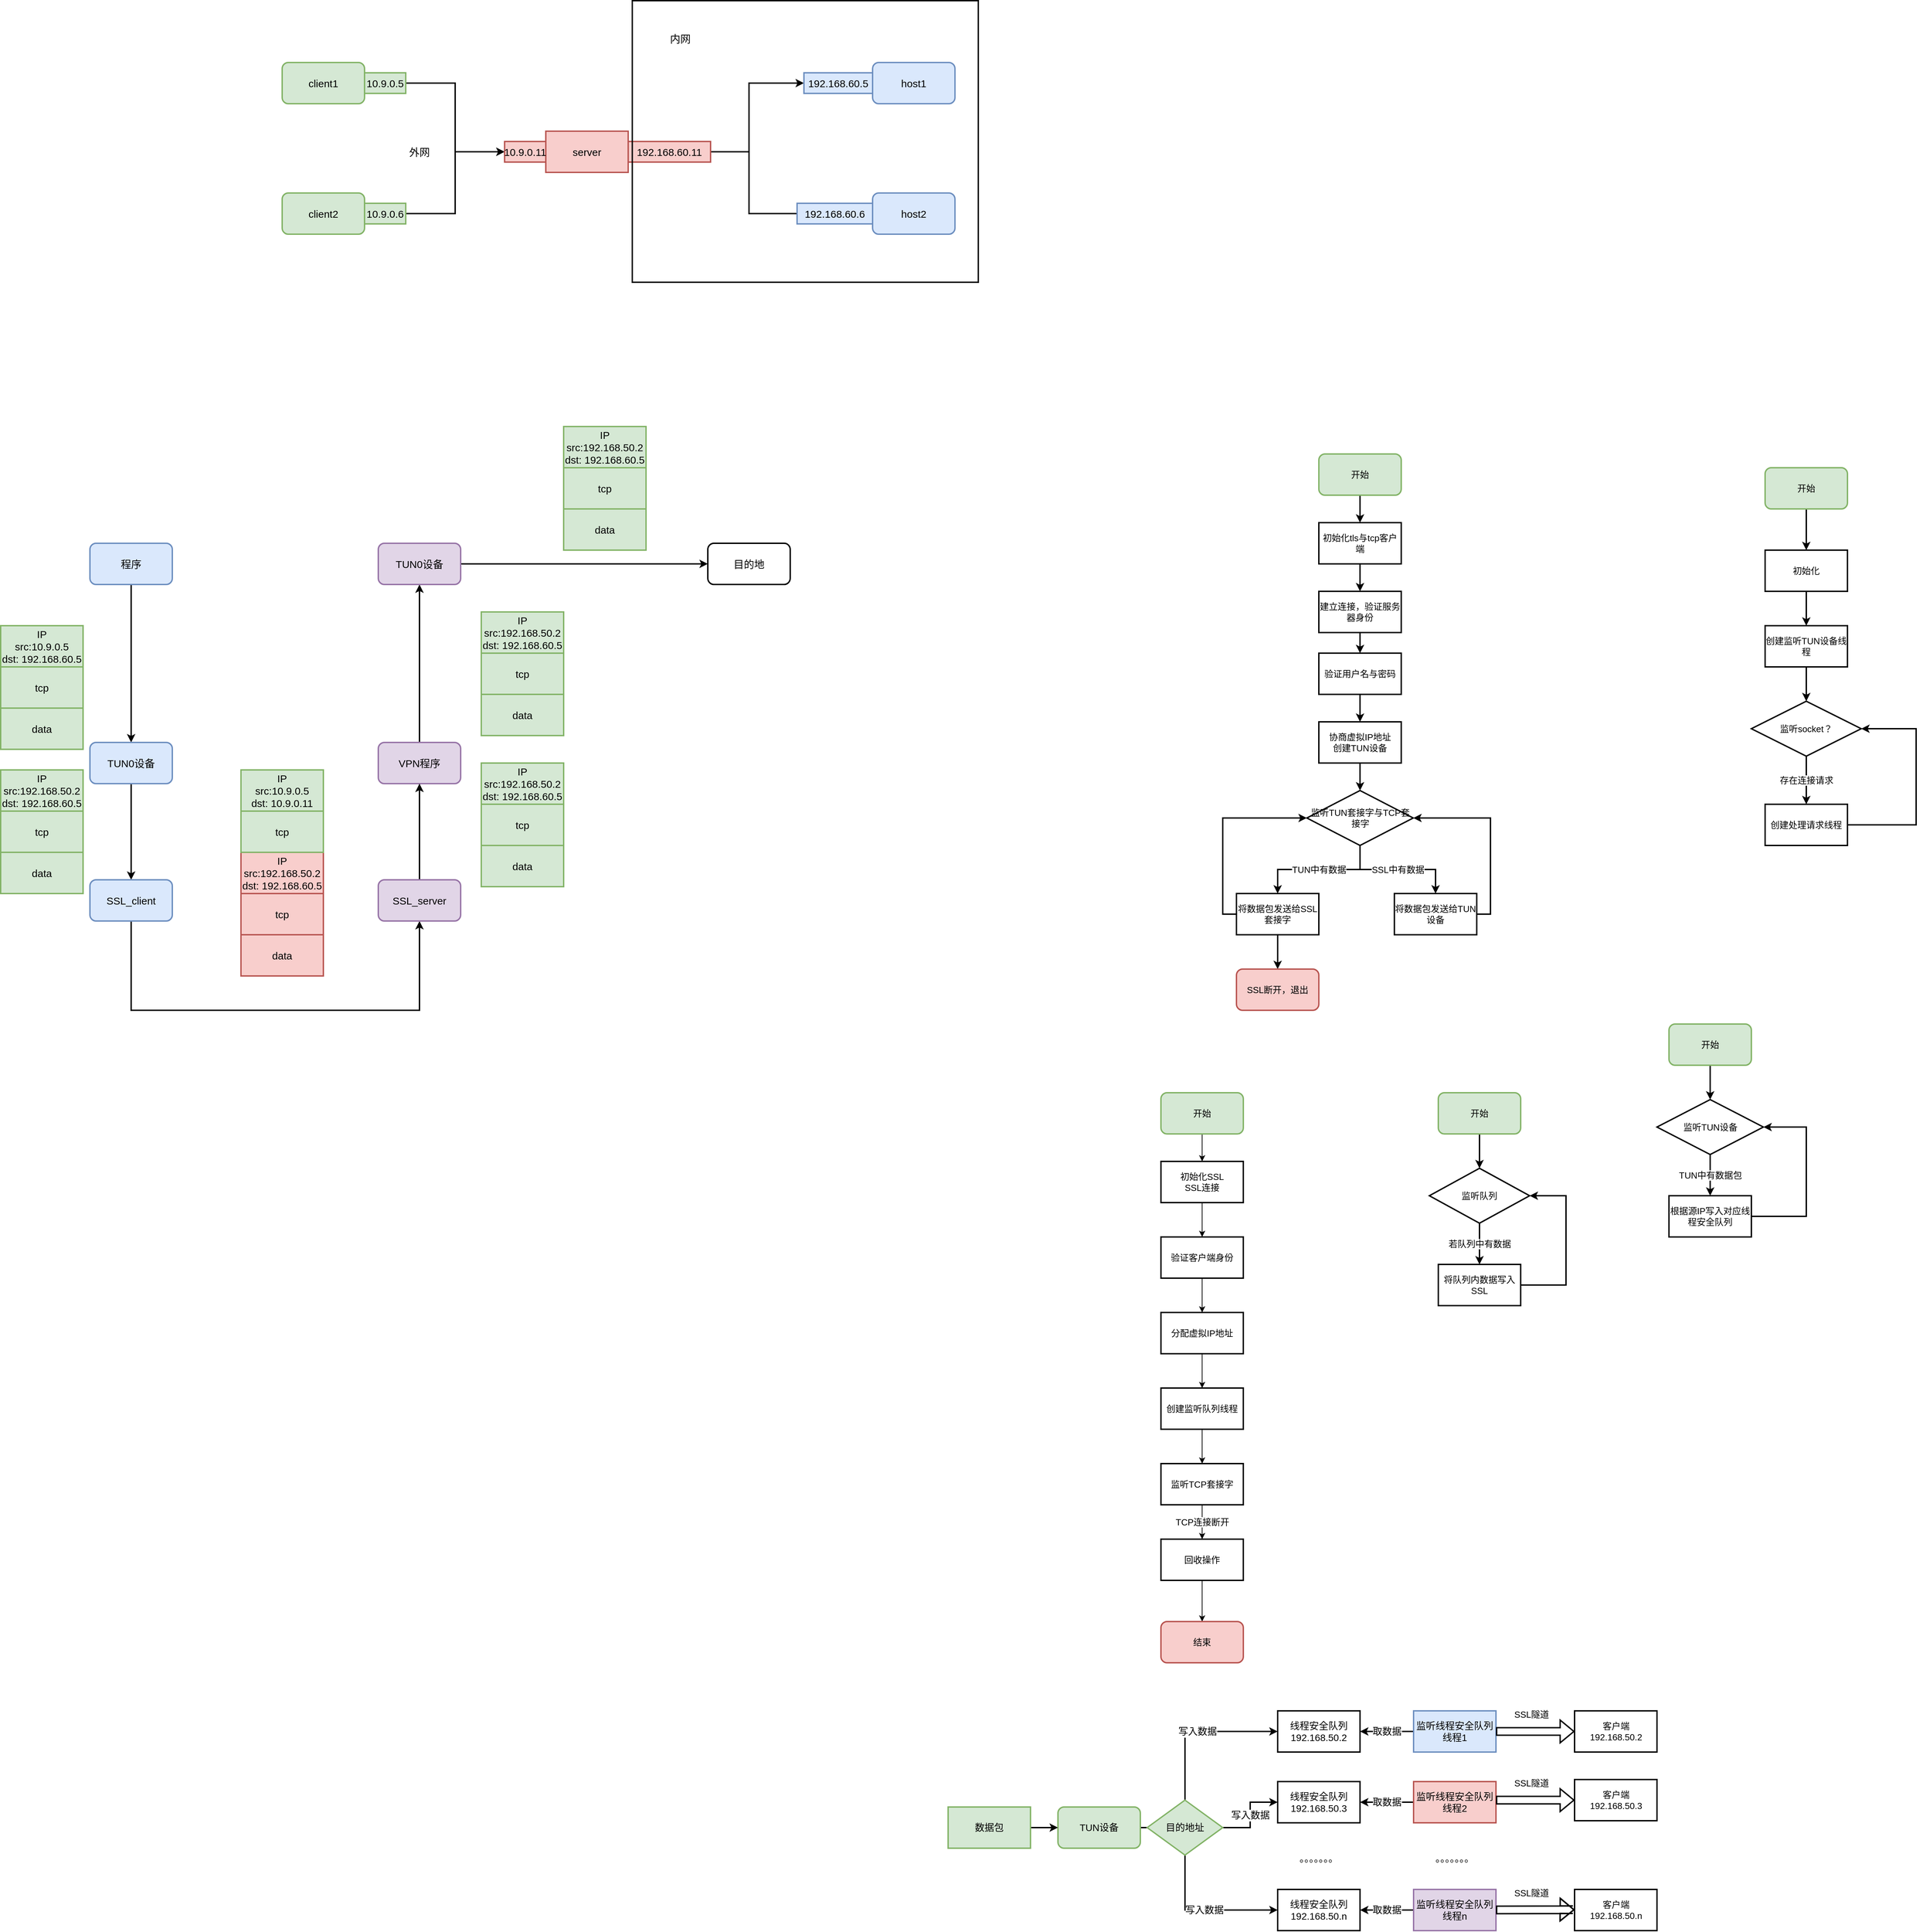<mxfile version="21.3.8" type="github">
  <diagram name="第 1 页" id="ExmDeagdCCyfAK37x211">
    <mxGraphModel dx="4984" dy="3703" grid="1" gridSize="10" guides="1" tooltips="1" connect="1" arrows="1" fold="1" page="1" pageScale="1" pageWidth="827" pageHeight="1169" math="0" shadow="0">
      <root>
        <mxCell id="0" />
        <mxCell id="1" parent="0" />
        <mxCell id="JOkUlD2DvK2RzRqzzft8-1" value="client1" style="rounded=1;whiteSpace=wrap;html=1;strokeWidth=2;fontSize=15;fillColor=#d5e8d4;strokeColor=#82b366;" parent="1" vertex="1">
          <mxGeometry x="-30" y="420" width="120" height="60" as="geometry" />
        </mxCell>
        <mxCell id="JOkUlD2DvK2RzRqzzft8-2" value="client2" style="rounded=1;whiteSpace=wrap;html=1;strokeWidth=2;fontSize=15;fillColor=#d5e8d4;strokeColor=#82b366;" parent="1" vertex="1">
          <mxGeometry x="-30" y="610" width="120" height="60" as="geometry" />
        </mxCell>
        <mxCell id="JOkUlD2DvK2RzRqzzft8-3" value="server" style="rounded=0;whiteSpace=wrap;html=1;strokeWidth=2;fontSize=15;fillColor=#f8cecc;strokeColor=#b85450;" parent="1" vertex="1">
          <mxGeometry x="354" y="520" width="120" height="60" as="geometry" />
        </mxCell>
        <mxCell id="JOkUlD2DvK2RzRqzzft8-5" value="host1" style="rounded=1;whiteSpace=wrap;html=1;strokeWidth=2;fontSize=15;fillColor=#dae8fc;strokeColor=#6c8ebf;" parent="1" vertex="1">
          <mxGeometry x="830" y="420" width="120" height="60" as="geometry" />
        </mxCell>
        <mxCell id="JOkUlD2DvK2RzRqzzft8-6" value="host2" style="rounded=1;whiteSpace=wrap;html=1;strokeWidth=2;fontSize=15;fillColor=#dae8fc;strokeColor=#6c8ebf;" parent="1" vertex="1">
          <mxGeometry x="830" y="610" width="120" height="60" as="geometry" />
        </mxCell>
        <mxCell id="OW8e1g0svOhZXQsGrknQ-4" style="edgeStyle=orthogonalEdgeStyle;rounded=0;orthogonalLoop=1;jettySize=auto;html=1;exitX=1;exitY=0.5;exitDx=0;exitDy=0;entryX=0;entryY=0.5;entryDx=0;entryDy=0;fontSize=15;strokeWidth=2;" edge="1" parent="1" source="JOkUlD2DvK2RzRqzzft8-14" target="JOkUlD2DvK2RzRqzzft8-16">
          <mxGeometry relative="1" as="geometry" />
        </mxCell>
        <mxCell id="JOkUlD2DvK2RzRqzzft8-14" value="10.9.0.5" style="text;html=1;strokeColor=#82b366;fillColor=#d5e8d4;align=center;verticalAlign=middle;whiteSpace=wrap;rounded=0;strokeWidth=2;fontSize=15;" parent="1" vertex="1">
          <mxGeometry x="90" y="435" width="60" height="30" as="geometry" />
        </mxCell>
        <mxCell id="OW8e1g0svOhZXQsGrknQ-5" style="edgeStyle=orthogonalEdgeStyle;rounded=0;orthogonalLoop=1;jettySize=auto;html=1;exitX=1;exitY=0.5;exitDx=0;exitDy=0;entryX=0;entryY=0.5;entryDx=0;entryDy=0;fontSize=15;strokeWidth=2;" edge="1" parent="1" source="JOkUlD2DvK2RzRqzzft8-15" target="JOkUlD2DvK2RzRqzzft8-16">
          <mxGeometry relative="1" as="geometry" />
        </mxCell>
        <mxCell id="JOkUlD2DvK2RzRqzzft8-15" value="10.9.0.6" style="text;html=1;strokeColor=#82b366;fillColor=#d5e8d4;align=center;verticalAlign=middle;whiteSpace=wrap;rounded=0;strokeWidth=2;fontSize=15;" parent="1" vertex="1">
          <mxGeometry x="90" y="625" width="60" height="30" as="geometry" />
        </mxCell>
        <mxCell id="JOkUlD2DvK2RzRqzzft8-16" value="10.9.0.11" style="text;html=1;strokeColor=#b85450;fillColor=#f8cecc;align=center;verticalAlign=middle;whiteSpace=wrap;rounded=0;strokeWidth=2;fontSize=15;" parent="1" vertex="1">
          <mxGeometry x="294" y="535" width="60" height="30" as="geometry" />
        </mxCell>
        <mxCell id="OW8e1g0svOhZXQsGrknQ-1" style="edgeStyle=orthogonalEdgeStyle;rounded=0;orthogonalLoop=1;jettySize=auto;html=1;exitX=1;exitY=0.5;exitDx=0;exitDy=0;entryX=0;entryY=0.5;entryDx=0;entryDy=0;fontSize=15;strokeWidth=2;" edge="1" parent="1" source="JOkUlD2DvK2RzRqzzft8-17" target="JOkUlD2DvK2RzRqzzft8-18">
          <mxGeometry relative="1" as="geometry">
            <Array as="points">
              <mxPoint x="650" y="550" />
              <mxPoint x="650" y="450" />
            </Array>
          </mxGeometry>
        </mxCell>
        <mxCell id="OW8e1g0svOhZXQsGrknQ-2" style="edgeStyle=orthogonalEdgeStyle;rounded=0;orthogonalLoop=1;jettySize=auto;html=1;exitX=1;exitY=0.5;exitDx=0;exitDy=0;entryX=0;entryY=0.25;entryDx=0;entryDy=0;fontSize=15;strokeWidth=2;" edge="1" parent="1" source="JOkUlD2DvK2RzRqzzft8-17" target="JOkUlD2DvK2RzRqzzft8-19">
          <mxGeometry relative="1" as="geometry">
            <Array as="points">
              <mxPoint x="650" y="550" />
              <mxPoint x="650" y="640" />
              <mxPoint x="740" y="640" />
              <mxPoint x="740" y="633" />
            </Array>
          </mxGeometry>
        </mxCell>
        <mxCell id="JOkUlD2DvK2RzRqzzft8-17" value="192.168.60.11" style="text;html=1;strokeColor=#b85450;fillColor=#f8cecc;align=center;verticalAlign=middle;whiteSpace=wrap;rounded=0;strokeWidth=2;fontSize=15;" parent="1" vertex="1">
          <mxGeometry x="474" y="535" width="120" height="30" as="geometry" />
        </mxCell>
        <mxCell id="JOkUlD2DvK2RzRqzzft8-18" value="192.168.60.5" style="text;html=1;strokeColor=#6c8ebf;fillColor=#dae8fc;align=center;verticalAlign=middle;whiteSpace=wrap;rounded=0;strokeWidth=2;fontSize=15;" parent="1" vertex="1">
          <mxGeometry x="730" y="435" width="100" height="30" as="geometry" />
        </mxCell>
        <mxCell id="JOkUlD2DvK2RzRqzzft8-19" value="192.168.60.6" style="text;html=1;strokeColor=#6c8ebf;fillColor=#dae8fc;align=center;verticalAlign=middle;whiteSpace=wrap;rounded=0;strokeWidth=2;fontSize=15;" parent="1" vertex="1">
          <mxGeometry x="720" y="625" width="110" height="30" as="geometry" />
        </mxCell>
        <mxCell id="OW8e1g0svOhZXQsGrknQ-7" value="" style="rounded=0;whiteSpace=wrap;html=1;fillColor=none;fontSize=15;strokeWidth=2;" vertex="1" parent="1">
          <mxGeometry x="480" y="330" width="504" height="410" as="geometry" />
        </mxCell>
        <mxCell id="OW8e1g0svOhZXQsGrknQ-8" value="内网" style="text;html=1;strokeColor=none;fillColor=none;align=center;verticalAlign=middle;whiteSpace=wrap;rounded=0;fontSize=15;strokeWidth=2;" vertex="1" parent="1">
          <mxGeometry x="520" y="370" width="60" height="30" as="geometry" />
        </mxCell>
        <mxCell id="OW8e1g0svOhZXQsGrknQ-9" value="外网" style="text;html=1;strokeColor=none;fillColor=none;align=center;verticalAlign=middle;whiteSpace=wrap;rounded=0;fontSize=15;strokeWidth=2;" vertex="1" parent="1">
          <mxGeometry x="140" y="535" width="60" height="30" as="geometry" />
        </mxCell>
        <mxCell id="OW8e1g0svOhZXQsGrknQ-10" value="IP&lt;br style=&quot;font-size: 15px;&quot;&gt;src:10.9.0.5&lt;br style=&quot;font-size: 15px;&quot;&gt;dst: 192.168.60.5" style="rounded=0;whiteSpace=wrap;html=1;fontSize=15;fillColor=#d5e8d4;strokeColor=#82b366;strokeWidth=2;" vertex="1" parent="1">
          <mxGeometry x="-440" y="1240" width="120" height="60" as="geometry" />
        </mxCell>
        <mxCell id="OW8e1g0svOhZXQsGrknQ-11" value="tcp" style="rounded=0;whiteSpace=wrap;html=1;fontSize=15;fillColor=#d5e8d4;strokeColor=#82b366;strokeWidth=2;" vertex="1" parent="1">
          <mxGeometry x="-440" y="1300" width="120" height="60" as="geometry" />
        </mxCell>
        <mxCell id="OW8e1g0svOhZXQsGrknQ-12" value="data" style="rounded=0;whiteSpace=wrap;html=1;fontSize=15;fillColor=#d5e8d4;strokeColor=#82b366;strokeWidth=2;" vertex="1" parent="1">
          <mxGeometry x="-440" y="1360" width="120" height="60" as="geometry" />
        </mxCell>
        <mxCell id="OW8e1g0svOhZXQsGrknQ-50" style="edgeStyle=orthogonalEdgeStyle;rounded=0;orthogonalLoop=1;jettySize=auto;html=1;exitX=0.5;exitY=1;exitDx=0;exitDy=0;entryX=0.5;entryY=0;entryDx=0;entryDy=0;strokeWidth=2;fontSize=15;" edge="1" parent="1" source="OW8e1g0svOhZXQsGrknQ-19" target="OW8e1g0svOhZXQsGrknQ-20">
          <mxGeometry relative="1" as="geometry" />
        </mxCell>
        <mxCell id="OW8e1g0svOhZXQsGrknQ-19" value="程序" style="rounded=1;whiteSpace=wrap;html=1;fontSize=15;fillColor=#dae8fc;strokeColor=#6c8ebf;strokeWidth=2;" vertex="1" parent="1">
          <mxGeometry x="-310" y="1120" width="120" height="60" as="geometry" />
        </mxCell>
        <mxCell id="OW8e1g0svOhZXQsGrknQ-51" style="edgeStyle=orthogonalEdgeStyle;rounded=0;orthogonalLoop=1;jettySize=auto;html=1;exitX=0.5;exitY=1;exitDx=0;exitDy=0;strokeWidth=2;fontSize=15;" edge="1" parent="1" source="OW8e1g0svOhZXQsGrknQ-20" target="OW8e1g0svOhZXQsGrknQ-28">
          <mxGeometry relative="1" as="geometry" />
        </mxCell>
        <mxCell id="OW8e1g0svOhZXQsGrknQ-20" value="TUN0设备" style="rounded=1;whiteSpace=wrap;html=1;fontSize=15;fillColor=#dae8fc;strokeColor=#6c8ebf;strokeWidth=2;" vertex="1" parent="1">
          <mxGeometry x="-310" y="1410" width="120" height="60" as="geometry" />
        </mxCell>
        <mxCell id="OW8e1g0svOhZXQsGrknQ-57" style="edgeStyle=orthogonalEdgeStyle;rounded=0;orthogonalLoop=1;jettySize=auto;html=1;exitX=0.5;exitY=0;exitDx=0;exitDy=0;entryX=0.5;entryY=1;entryDx=0;entryDy=0;strokeWidth=2;fontSize=15;" edge="1" parent="1" source="OW8e1g0svOhZXQsGrknQ-22" target="OW8e1g0svOhZXQsGrknQ-24">
          <mxGeometry relative="1" as="geometry" />
        </mxCell>
        <mxCell id="OW8e1g0svOhZXQsGrknQ-22" value="VPN程序" style="rounded=1;whiteSpace=wrap;html=1;fontSize=15;fillColor=#e1d5e7;strokeColor=#9673a6;strokeWidth=2;" vertex="1" parent="1">
          <mxGeometry x="110" y="1410" width="120" height="60" as="geometry" />
        </mxCell>
        <mxCell id="OW8e1g0svOhZXQsGrknQ-58" style="edgeStyle=orthogonalEdgeStyle;rounded=0;orthogonalLoop=1;jettySize=auto;html=1;exitX=1;exitY=0.5;exitDx=0;exitDy=0;strokeWidth=2;fontSize=15;" edge="1" parent="1" source="OW8e1g0svOhZXQsGrknQ-24" target="OW8e1g0svOhZXQsGrknQ-26">
          <mxGeometry relative="1" as="geometry" />
        </mxCell>
        <mxCell id="OW8e1g0svOhZXQsGrknQ-24" value="TUN0设备" style="rounded=1;whiteSpace=wrap;html=1;fontSize=15;fillColor=#e1d5e7;strokeColor=#9673a6;strokeWidth=2;" vertex="1" parent="1">
          <mxGeometry x="110" y="1120" width="120" height="60" as="geometry" />
        </mxCell>
        <mxCell id="OW8e1g0svOhZXQsGrknQ-26" value="目的地" style="rounded=1;whiteSpace=wrap;html=1;fontSize=15;strokeWidth=2;" vertex="1" parent="1">
          <mxGeometry x="590" y="1120" width="120" height="60" as="geometry" />
        </mxCell>
        <mxCell id="OW8e1g0svOhZXQsGrknQ-55" style="edgeStyle=orthogonalEdgeStyle;rounded=0;orthogonalLoop=1;jettySize=auto;html=1;exitX=0.5;exitY=1;exitDx=0;exitDy=0;entryX=0.5;entryY=1;entryDx=0;entryDy=0;strokeWidth=2;fontSize=15;" edge="1" parent="1" source="OW8e1g0svOhZXQsGrknQ-28" target="OW8e1g0svOhZXQsGrknQ-30">
          <mxGeometry relative="1" as="geometry">
            <Array as="points">
              <mxPoint x="-250" y="1800" />
              <mxPoint x="170" y="1800" />
            </Array>
          </mxGeometry>
        </mxCell>
        <mxCell id="OW8e1g0svOhZXQsGrknQ-28" value="SSL_client" style="rounded=1;whiteSpace=wrap;html=1;fontSize=15;fillColor=#dae8fc;strokeColor=#6c8ebf;strokeWidth=2;" vertex="1" parent="1">
          <mxGeometry x="-310" y="1610" width="120" height="60" as="geometry" />
        </mxCell>
        <mxCell id="OW8e1g0svOhZXQsGrknQ-56" style="edgeStyle=orthogonalEdgeStyle;rounded=0;orthogonalLoop=1;jettySize=auto;html=1;exitX=0.5;exitY=0;exitDx=0;exitDy=0;strokeWidth=2;fontSize=15;" edge="1" parent="1" source="OW8e1g0svOhZXQsGrknQ-30" target="OW8e1g0svOhZXQsGrknQ-22">
          <mxGeometry relative="1" as="geometry" />
        </mxCell>
        <mxCell id="OW8e1g0svOhZXQsGrknQ-30" value="SSL_server" style="rounded=1;whiteSpace=wrap;html=1;fontSize=15;fillColor=#e1d5e7;strokeColor=#9673a6;strokeWidth=2;" vertex="1" parent="1">
          <mxGeometry x="110" y="1610" width="120" height="60" as="geometry" />
        </mxCell>
        <mxCell id="OW8e1g0svOhZXQsGrknQ-33" value="IP&lt;br style=&quot;font-size: 15px;&quot;&gt;src:192.168.50.2&lt;br style=&quot;font-size: 15px;&quot;&gt;dst: 192.168.60.5" style="rounded=0;whiteSpace=wrap;html=1;fontSize=15;fillColor=#d5e8d4;strokeColor=#82b366;strokeWidth=2;" vertex="1" parent="1">
          <mxGeometry x="-440" y="1450" width="120" height="60" as="geometry" />
        </mxCell>
        <mxCell id="OW8e1g0svOhZXQsGrknQ-34" value="tcp" style="rounded=0;whiteSpace=wrap;html=1;fontSize=15;fillColor=#d5e8d4;strokeColor=#82b366;strokeWidth=2;" vertex="1" parent="1">
          <mxGeometry x="-440" y="1510" width="120" height="60" as="geometry" />
        </mxCell>
        <mxCell id="OW8e1g0svOhZXQsGrknQ-35" value="data" style="rounded=0;whiteSpace=wrap;html=1;fontSize=15;fillColor=#d5e8d4;strokeColor=#82b366;strokeWidth=2;" vertex="1" parent="1">
          <mxGeometry x="-440" y="1570" width="120" height="60" as="geometry" />
        </mxCell>
        <mxCell id="OW8e1g0svOhZXQsGrknQ-36" value="IP&lt;br style=&quot;font-size: 15px;&quot;&gt;src:192.168.50.2&lt;br style=&quot;font-size: 15px;&quot;&gt;dst: 192.168.60.5" style="rounded=0;whiteSpace=wrap;html=1;fontSize=15;fillColor=#f8cecc;strokeColor=#b85450;strokeWidth=2;" vertex="1" parent="1">
          <mxGeometry x="-90" y="1570" width="120" height="60" as="geometry" />
        </mxCell>
        <mxCell id="OW8e1g0svOhZXQsGrknQ-37" value="tcp" style="rounded=0;whiteSpace=wrap;html=1;fontSize=15;fillColor=#f8cecc;strokeColor=#b85450;strokeWidth=2;" vertex="1" parent="1">
          <mxGeometry x="-90" y="1630" width="120" height="60" as="geometry" />
        </mxCell>
        <mxCell id="OW8e1g0svOhZXQsGrknQ-38" value="data" style="rounded=0;whiteSpace=wrap;html=1;fontSize=15;fillColor=#f8cecc;strokeColor=#b85450;strokeWidth=2;" vertex="1" parent="1">
          <mxGeometry x="-90" y="1690" width="120" height="60" as="geometry" />
        </mxCell>
        <mxCell id="OW8e1g0svOhZXQsGrknQ-39" value="IP&lt;br style=&quot;font-size: 15px;&quot;&gt;src:10.9.0.5&lt;br style=&quot;font-size: 15px;&quot;&gt;dst: 10.9.0.11" style="rounded=0;whiteSpace=wrap;html=1;fontSize=15;fillColor=#d5e8d4;strokeColor=#82b366;strokeWidth=2;" vertex="1" parent="1">
          <mxGeometry x="-90" y="1450" width="120" height="60" as="geometry" />
        </mxCell>
        <mxCell id="OW8e1g0svOhZXQsGrknQ-40" value="tcp" style="rounded=0;whiteSpace=wrap;html=1;fontSize=15;fillColor=#d5e8d4;strokeColor=#82b366;strokeWidth=2;" vertex="1" parent="1">
          <mxGeometry x="-90" y="1510" width="120" height="60" as="geometry" />
        </mxCell>
        <mxCell id="OW8e1g0svOhZXQsGrknQ-41" value="IP&lt;br style=&quot;font-size: 15px;&quot;&gt;src:192.168.50.2&lt;br style=&quot;font-size: 15px;&quot;&gt;dst: 192.168.60.5" style="rounded=0;whiteSpace=wrap;html=1;fontSize=15;fillColor=#d5e8d4;strokeColor=#82b366;strokeWidth=2;" vertex="1" parent="1">
          <mxGeometry x="260" y="1440" width="120" height="60" as="geometry" />
        </mxCell>
        <mxCell id="OW8e1g0svOhZXQsGrknQ-42" value="tcp" style="rounded=0;whiteSpace=wrap;html=1;fontSize=15;fillColor=#d5e8d4;strokeColor=#82b366;strokeWidth=2;" vertex="1" parent="1">
          <mxGeometry x="260" y="1500" width="120" height="60" as="geometry" />
        </mxCell>
        <mxCell id="OW8e1g0svOhZXQsGrknQ-43" value="data" style="rounded=0;whiteSpace=wrap;html=1;fontSize=15;fillColor=#d5e8d4;strokeColor=#82b366;strokeWidth=2;" vertex="1" parent="1">
          <mxGeometry x="260" y="1560" width="120" height="60" as="geometry" />
        </mxCell>
        <mxCell id="OW8e1g0svOhZXQsGrknQ-44" value="IP&lt;br style=&quot;font-size: 15px;&quot;&gt;src:192.168.50.2&lt;br style=&quot;font-size: 15px;&quot;&gt;dst: 192.168.60.5" style="rounded=0;whiteSpace=wrap;html=1;fontSize=15;fillColor=#d5e8d4;strokeColor=#82b366;strokeWidth=2;" vertex="1" parent="1">
          <mxGeometry x="260" y="1220" width="120" height="60" as="geometry" />
        </mxCell>
        <mxCell id="OW8e1g0svOhZXQsGrknQ-45" value="tcp" style="rounded=0;whiteSpace=wrap;html=1;fontSize=15;fillColor=#d5e8d4;strokeColor=#82b366;strokeWidth=2;" vertex="1" parent="1">
          <mxGeometry x="260" y="1280" width="120" height="60" as="geometry" />
        </mxCell>
        <mxCell id="OW8e1g0svOhZXQsGrknQ-46" value="data" style="rounded=0;whiteSpace=wrap;html=1;fontSize=15;fillColor=#d5e8d4;strokeColor=#82b366;strokeWidth=2;" vertex="1" parent="1">
          <mxGeometry x="260" y="1340" width="120" height="60" as="geometry" />
        </mxCell>
        <mxCell id="OW8e1g0svOhZXQsGrknQ-47" value="IP&lt;br style=&quot;font-size: 15px;&quot;&gt;src:192.168.50.2&lt;br style=&quot;font-size: 15px;&quot;&gt;dst: 192.168.60.5" style="rounded=0;whiteSpace=wrap;html=1;fontSize=15;fillColor=#d5e8d4;strokeColor=#82b366;strokeWidth=2;" vertex="1" parent="1">
          <mxGeometry x="380" y="950" width="120" height="60" as="geometry" />
        </mxCell>
        <mxCell id="OW8e1g0svOhZXQsGrknQ-48" value="tcp" style="rounded=0;whiteSpace=wrap;html=1;fontSize=15;fillColor=#d5e8d4;strokeColor=#82b366;strokeWidth=2;" vertex="1" parent="1">
          <mxGeometry x="380" y="1010" width="120" height="60" as="geometry" />
        </mxCell>
        <mxCell id="OW8e1g0svOhZXQsGrknQ-49" value="data" style="rounded=0;whiteSpace=wrap;html=1;fontSize=15;fillColor=#d5e8d4;strokeColor=#82b366;strokeWidth=2;" vertex="1" parent="1">
          <mxGeometry x="380" y="1070" width="120" height="60" as="geometry" />
        </mxCell>
        <mxCell id="OW8e1g0svOhZXQsGrknQ-70" style="edgeStyle=orthogonalEdgeStyle;rounded=0;orthogonalLoop=1;jettySize=auto;html=1;exitX=0.5;exitY=1;exitDx=0;exitDy=0;entryX=0.5;entryY=0;entryDx=0;entryDy=0;strokeWidth=2;fontSize=13;" edge="1" parent="1" source="OW8e1g0svOhZXQsGrknQ-60" target="OW8e1g0svOhZXQsGrknQ-63">
          <mxGeometry relative="1" as="geometry" />
        </mxCell>
        <mxCell id="OW8e1g0svOhZXQsGrknQ-60" value="开始" style="rounded=1;whiteSpace=wrap;html=1;fillColor=#d5e8d4;strokeColor=#82b366;strokeWidth=2;fontSize=13;" vertex="1" parent="1">
          <mxGeometry x="1480" y="990" width="120" height="60" as="geometry" />
        </mxCell>
        <mxCell id="OW8e1g0svOhZXQsGrknQ-71" style="edgeStyle=orthogonalEdgeStyle;rounded=0;orthogonalLoop=1;jettySize=auto;html=1;exitX=0.5;exitY=1;exitDx=0;exitDy=0;strokeWidth=2;fontSize=13;" edge="1" parent="1" source="OW8e1g0svOhZXQsGrknQ-63" target="OW8e1g0svOhZXQsGrknQ-64">
          <mxGeometry relative="1" as="geometry" />
        </mxCell>
        <mxCell id="OW8e1g0svOhZXQsGrknQ-63" value="初始化tls与tcp客户端" style="rounded=0;whiteSpace=wrap;html=1;strokeWidth=2;fontSize=13;" vertex="1" parent="1">
          <mxGeometry x="1480" y="1090" width="120" height="60" as="geometry" />
        </mxCell>
        <mxCell id="OW8e1g0svOhZXQsGrknQ-72" style="edgeStyle=orthogonalEdgeStyle;rounded=0;orthogonalLoop=1;jettySize=auto;html=1;exitX=0.5;exitY=1;exitDx=0;exitDy=0;strokeWidth=2;fontSize=13;" edge="1" parent="1" source="OW8e1g0svOhZXQsGrknQ-64" target="OW8e1g0svOhZXQsGrknQ-65">
          <mxGeometry relative="1" as="geometry" />
        </mxCell>
        <mxCell id="OW8e1g0svOhZXQsGrknQ-64" value="建立连接，验证服务器身份" style="rounded=0;whiteSpace=wrap;html=1;strokeWidth=2;fontSize=13;" vertex="1" parent="1">
          <mxGeometry x="1480" y="1190" width="120" height="60" as="geometry" />
        </mxCell>
        <mxCell id="OW8e1g0svOhZXQsGrknQ-73" style="edgeStyle=orthogonalEdgeStyle;rounded=0;orthogonalLoop=1;jettySize=auto;html=1;exitX=0.5;exitY=1;exitDx=0;exitDy=0;strokeWidth=2;fontSize=13;" edge="1" parent="1" source="OW8e1g0svOhZXQsGrknQ-65" target="OW8e1g0svOhZXQsGrknQ-66">
          <mxGeometry relative="1" as="geometry" />
        </mxCell>
        <mxCell id="OW8e1g0svOhZXQsGrknQ-65" value="验证用户名与密码" style="rounded=0;whiteSpace=wrap;html=1;strokeWidth=2;fontSize=13;" vertex="1" parent="1">
          <mxGeometry x="1480" y="1280" width="120" height="60" as="geometry" />
        </mxCell>
        <mxCell id="OW8e1g0svOhZXQsGrknQ-74" style="edgeStyle=orthogonalEdgeStyle;rounded=0;orthogonalLoop=1;jettySize=auto;html=1;exitX=0.5;exitY=1;exitDx=0;exitDy=0;strokeWidth=2;fontSize=13;" edge="1" parent="1" source="OW8e1g0svOhZXQsGrknQ-66" target="OW8e1g0svOhZXQsGrknQ-67">
          <mxGeometry relative="1" as="geometry" />
        </mxCell>
        <mxCell id="OW8e1g0svOhZXQsGrknQ-66" value="协商虚拟IP地址&lt;br style=&quot;font-size: 13px;&quot;&gt;创建TUN设备" style="rounded=0;whiteSpace=wrap;html=1;strokeWidth=2;fontSize=13;" vertex="1" parent="1">
          <mxGeometry x="1480" y="1380" width="120" height="60" as="geometry" />
        </mxCell>
        <mxCell id="OW8e1g0svOhZXQsGrknQ-75" value="TUN中有数据" style="edgeStyle=orthogonalEdgeStyle;rounded=0;orthogonalLoop=1;jettySize=auto;html=1;exitX=0.5;exitY=1;exitDx=0;exitDy=0;strokeWidth=2;fontSize=13;" edge="1" parent="1" source="OW8e1g0svOhZXQsGrknQ-67" target="OW8e1g0svOhZXQsGrknQ-68">
          <mxGeometry relative="1" as="geometry" />
        </mxCell>
        <mxCell id="OW8e1g0svOhZXQsGrknQ-76" value="SSL中有数据" style="edgeStyle=orthogonalEdgeStyle;rounded=0;orthogonalLoop=1;jettySize=auto;html=1;exitX=0.5;exitY=1;exitDx=0;exitDy=0;strokeWidth=2;fontSize=13;" edge="1" parent="1" source="OW8e1g0svOhZXQsGrknQ-67" target="OW8e1g0svOhZXQsGrknQ-69">
          <mxGeometry relative="1" as="geometry" />
        </mxCell>
        <mxCell id="OW8e1g0svOhZXQsGrknQ-67" value="监听TUN套接字与TCP套接字" style="rhombus;whiteSpace=wrap;html=1;strokeWidth=2;fontSize=13;" vertex="1" parent="1">
          <mxGeometry x="1462.5" y="1480" width="155" height="80" as="geometry" />
        </mxCell>
        <mxCell id="OW8e1g0svOhZXQsGrknQ-80" style="edgeStyle=orthogonalEdgeStyle;rounded=0;orthogonalLoop=1;jettySize=auto;html=1;exitX=0;exitY=0.5;exitDx=0;exitDy=0;entryX=0;entryY=0.5;entryDx=0;entryDy=0;strokeWidth=2;fontSize=13;" edge="1" parent="1" source="OW8e1g0svOhZXQsGrknQ-68" target="OW8e1g0svOhZXQsGrknQ-67">
          <mxGeometry relative="1" as="geometry" />
        </mxCell>
        <mxCell id="OW8e1g0svOhZXQsGrknQ-82" style="edgeStyle=orthogonalEdgeStyle;rounded=0;orthogonalLoop=1;jettySize=auto;html=1;exitX=0.5;exitY=1;exitDx=0;exitDy=0;entryX=0.5;entryY=0;entryDx=0;entryDy=0;strokeWidth=2;fontSize=13;" edge="1" parent="1" source="OW8e1g0svOhZXQsGrknQ-68" target="OW8e1g0svOhZXQsGrknQ-81">
          <mxGeometry relative="1" as="geometry" />
        </mxCell>
        <mxCell id="OW8e1g0svOhZXQsGrknQ-68" value="将数据包发送给SSL套接字" style="rounded=0;whiteSpace=wrap;html=1;strokeWidth=2;fontSize=13;" vertex="1" parent="1">
          <mxGeometry x="1360" y="1630" width="120" height="60" as="geometry" />
        </mxCell>
        <mxCell id="OW8e1g0svOhZXQsGrknQ-79" style="edgeStyle=orthogonalEdgeStyle;rounded=0;orthogonalLoop=1;jettySize=auto;html=1;exitX=1;exitY=0.5;exitDx=0;exitDy=0;entryX=1;entryY=0.5;entryDx=0;entryDy=0;strokeWidth=2;fontSize=13;" edge="1" parent="1" source="OW8e1g0svOhZXQsGrknQ-69" target="OW8e1g0svOhZXQsGrknQ-67">
          <mxGeometry relative="1" as="geometry" />
        </mxCell>
        <mxCell id="OW8e1g0svOhZXQsGrknQ-69" value="将数据包发送给TUN设备" style="rounded=0;whiteSpace=wrap;html=1;strokeWidth=2;fontSize=13;" vertex="1" parent="1">
          <mxGeometry x="1590" y="1630" width="120" height="60" as="geometry" />
        </mxCell>
        <mxCell id="OW8e1g0svOhZXQsGrknQ-81" value="SSL断开，退出" style="rounded=1;whiteSpace=wrap;html=1;fillColor=#f8cecc;strokeColor=#b85450;strokeWidth=2;fontSize=13;" vertex="1" parent="1">
          <mxGeometry x="1360" y="1740" width="120" height="60" as="geometry" />
        </mxCell>
        <mxCell id="OW8e1g0svOhZXQsGrknQ-88" style="edgeStyle=orthogonalEdgeStyle;rounded=0;orthogonalLoop=1;jettySize=auto;html=1;exitX=0.5;exitY=1;exitDx=0;exitDy=0;strokeWidth=2;fontSize=13;" edge="1" parent="1" source="OW8e1g0svOhZXQsGrknQ-83" target="OW8e1g0svOhZXQsGrknQ-84">
          <mxGeometry relative="1" as="geometry" />
        </mxCell>
        <mxCell id="OW8e1g0svOhZXQsGrknQ-83" value="开始" style="rounded=1;whiteSpace=wrap;html=1;fillColor=#d5e8d4;strokeColor=#82b366;strokeWidth=2;fontSize=13;" vertex="1" parent="1">
          <mxGeometry x="2130" y="1010" width="120" height="60" as="geometry" />
        </mxCell>
        <mxCell id="OW8e1g0svOhZXQsGrknQ-89" style="edgeStyle=orthogonalEdgeStyle;rounded=0;orthogonalLoop=1;jettySize=auto;html=1;exitX=0.5;exitY=1;exitDx=0;exitDy=0;strokeWidth=2;fontSize=13;" edge="1" parent="1" source="OW8e1g0svOhZXQsGrknQ-84" target="OW8e1g0svOhZXQsGrknQ-85">
          <mxGeometry relative="1" as="geometry" />
        </mxCell>
        <mxCell id="OW8e1g0svOhZXQsGrknQ-84" value="初始化" style="rounded=0;whiteSpace=wrap;html=1;strokeWidth=2;fontSize=13;" vertex="1" parent="1">
          <mxGeometry x="2130" y="1130" width="120" height="60" as="geometry" />
        </mxCell>
        <mxCell id="OW8e1g0svOhZXQsGrknQ-90" style="edgeStyle=orthogonalEdgeStyle;rounded=0;orthogonalLoop=1;jettySize=auto;html=1;exitX=0.5;exitY=1;exitDx=0;exitDy=0;strokeWidth=2;fontSize=13;" edge="1" parent="1" source="OW8e1g0svOhZXQsGrknQ-85" target="OW8e1g0svOhZXQsGrknQ-86">
          <mxGeometry relative="1" as="geometry" />
        </mxCell>
        <mxCell id="OW8e1g0svOhZXQsGrknQ-85" value="创建监听TUN设备线程" style="rounded=0;whiteSpace=wrap;html=1;strokeWidth=2;fontSize=13;" vertex="1" parent="1">
          <mxGeometry x="2130" y="1240" width="120" height="60" as="geometry" />
        </mxCell>
        <mxCell id="OW8e1g0svOhZXQsGrknQ-91" value="存在连接请求" style="edgeStyle=orthogonalEdgeStyle;rounded=0;orthogonalLoop=1;jettySize=auto;html=1;exitX=0.5;exitY=1;exitDx=0;exitDy=0;strokeWidth=2;fontSize=13;" edge="1" parent="1" source="OW8e1g0svOhZXQsGrknQ-86" target="OW8e1g0svOhZXQsGrknQ-87">
          <mxGeometry relative="1" as="geometry" />
        </mxCell>
        <mxCell id="OW8e1g0svOhZXQsGrknQ-86" value="监听socket？" style="rhombus;whiteSpace=wrap;html=1;strokeWidth=2;fontSize=13;" vertex="1" parent="1">
          <mxGeometry x="2110" y="1350" width="160" height="80" as="geometry" />
        </mxCell>
        <mxCell id="OW8e1g0svOhZXQsGrknQ-92" style="edgeStyle=orthogonalEdgeStyle;rounded=0;orthogonalLoop=1;jettySize=auto;html=1;exitX=1;exitY=0.5;exitDx=0;exitDy=0;entryX=1;entryY=0.5;entryDx=0;entryDy=0;strokeWidth=2;fontSize=13;" edge="1" parent="1" source="OW8e1g0svOhZXQsGrknQ-87" target="OW8e1g0svOhZXQsGrknQ-86">
          <mxGeometry relative="1" as="geometry">
            <Array as="points">
              <mxPoint x="2350" y="1530" />
              <mxPoint x="2350" y="1390" />
            </Array>
          </mxGeometry>
        </mxCell>
        <mxCell id="OW8e1g0svOhZXQsGrknQ-87" value="创建处理请求线程" style="rounded=0;whiteSpace=wrap;html=1;strokeWidth=2;fontSize=13;" vertex="1" parent="1">
          <mxGeometry x="2130" y="1500" width="120" height="60" as="geometry" />
        </mxCell>
        <mxCell id="OW8e1g0svOhZXQsGrknQ-95" style="edgeStyle=orthogonalEdgeStyle;rounded=0;orthogonalLoop=1;jettySize=auto;html=1;exitX=0.5;exitY=1;exitDx=0;exitDy=0;strokeWidth=2;fontSize=13;" edge="1" parent="1" source="OW8e1g0svOhZXQsGrknQ-93" target="OW8e1g0svOhZXQsGrknQ-94">
          <mxGeometry relative="1" as="geometry" />
        </mxCell>
        <mxCell id="OW8e1g0svOhZXQsGrknQ-93" value="开始" style="rounded=1;whiteSpace=wrap;html=1;fillColor=#d5e8d4;strokeColor=#82b366;strokeWidth=2;fontSize=13;" vertex="1" parent="1">
          <mxGeometry x="1990" y="1820" width="120" height="60" as="geometry" />
        </mxCell>
        <mxCell id="OW8e1g0svOhZXQsGrknQ-97" value="TUN中有数据包" style="edgeStyle=orthogonalEdgeStyle;rounded=0;orthogonalLoop=1;jettySize=auto;html=1;exitX=0.5;exitY=1;exitDx=0;exitDy=0;strokeWidth=2;fontSize=13;" edge="1" parent="1" source="OW8e1g0svOhZXQsGrknQ-94" target="OW8e1g0svOhZXQsGrknQ-96">
          <mxGeometry relative="1" as="geometry" />
        </mxCell>
        <mxCell id="OW8e1g0svOhZXQsGrknQ-94" value="监听TUN设备" style="rhombus;whiteSpace=wrap;html=1;strokeWidth=2;fontSize=13;" vertex="1" parent="1">
          <mxGeometry x="1972.5" y="1930" width="155" height="80" as="geometry" />
        </mxCell>
        <mxCell id="OW8e1g0svOhZXQsGrknQ-98" style="edgeStyle=orthogonalEdgeStyle;rounded=0;orthogonalLoop=1;jettySize=auto;html=1;exitX=1;exitY=0.5;exitDx=0;exitDy=0;entryX=1;entryY=0.5;entryDx=0;entryDy=0;strokeWidth=2;fontSize=13;" edge="1" parent="1" source="OW8e1g0svOhZXQsGrknQ-96" target="OW8e1g0svOhZXQsGrknQ-94">
          <mxGeometry relative="1" as="geometry">
            <Array as="points">
              <mxPoint x="2190" y="2100" />
              <mxPoint x="2190" y="1970" />
            </Array>
          </mxGeometry>
        </mxCell>
        <mxCell id="OW8e1g0svOhZXQsGrknQ-96" value="根据源IP写入对应线程安全队列" style="rounded=0;whiteSpace=wrap;html=1;strokeWidth=2;fontSize=13;" vertex="1" parent="1">
          <mxGeometry x="1990" y="2070" width="120" height="60" as="geometry" />
        </mxCell>
        <mxCell id="OW8e1g0svOhZXQsGrknQ-107" style="edgeStyle=orthogonalEdgeStyle;rounded=0;orthogonalLoop=1;jettySize=auto;html=1;exitX=0.5;exitY=1;exitDx=0;exitDy=0;fontSize=13;" edge="1" parent="1" source="OW8e1g0svOhZXQsGrknQ-99" target="OW8e1g0svOhZXQsGrknQ-100">
          <mxGeometry relative="1" as="geometry" />
        </mxCell>
        <mxCell id="OW8e1g0svOhZXQsGrknQ-99" value="开始" style="rounded=1;whiteSpace=wrap;html=1;fillColor=#d5e8d4;strokeColor=#82b366;strokeWidth=2;fontSize=13;" vertex="1" parent="1">
          <mxGeometry x="1250" y="1920" width="120" height="60" as="geometry" />
        </mxCell>
        <mxCell id="OW8e1g0svOhZXQsGrknQ-108" style="edgeStyle=orthogonalEdgeStyle;rounded=0;orthogonalLoop=1;jettySize=auto;html=1;exitX=0.5;exitY=1;exitDx=0;exitDy=0;fontSize=13;" edge="1" parent="1" source="OW8e1g0svOhZXQsGrknQ-100" target="OW8e1g0svOhZXQsGrknQ-101">
          <mxGeometry relative="1" as="geometry" />
        </mxCell>
        <mxCell id="OW8e1g0svOhZXQsGrknQ-100" value="初始化SSL&lt;br style=&quot;font-size: 13px;&quot;&gt;SSL连接" style="rounded=0;whiteSpace=wrap;html=1;strokeWidth=2;fontSize=13;" vertex="1" parent="1">
          <mxGeometry x="1250" y="2020" width="120" height="60" as="geometry" />
        </mxCell>
        <mxCell id="OW8e1g0svOhZXQsGrknQ-109" style="edgeStyle=orthogonalEdgeStyle;rounded=0;orthogonalLoop=1;jettySize=auto;html=1;exitX=0.5;exitY=1;exitDx=0;exitDy=0;fontSize=13;" edge="1" parent="1" source="OW8e1g0svOhZXQsGrknQ-101" target="OW8e1g0svOhZXQsGrknQ-102">
          <mxGeometry relative="1" as="geometry" />
        </mxCell>
        <mxCell id="OW8e1g0svOhZXQsGrknQ-101" value="验证客户端身份" style="rounded=0;whiteSpace=wrap;html=1;strokeWidth=2;fontSize=13;" vertex="1" parent="1">
          <mxGeometry x="1250" y="2130" width="120" height="60" as="geometry" />
        </mxCell>
        <mxCell id="OW8e1g0svOhZXQsGrknQ-110" style="edgeStyle=orthogonalEdgeStyle;rounded=0;orthogonalLoop=1;jettySize=auto;html=1;exitX=0.5;exitY=1;exitDx=0;exitDy=0;fontSize=13;" edge="1" parent="1" source="OW8e1g0svOhZXQsGrknQ-102" target="OW8e1g0svOhZXQsGrknQ-103">
          <mxGeometry relative="1" as="geometry" />
        </mxCell>
        <mxCell id="OW8e1g0svOhZXQsGrknQ-102" value="分配虚拟IP地址" style="rounded=0;whiteSpace=wrap;html=1;strokeWidth=2;fontSize=13;" vertex="1" parent="1">
          <mxGeometry x="1250" y="2240" width="120" height="60" as="geometry" />
        </mxCell>
        <mxCell id="OW8e1g0svOhZXQsGrknQ-111" style="edgeStyle=orthogonalEdgeStyle;rounded=0;orthogonalLoop=1;jettySize=auto;html=1;exitX=0.5;exitY=1;exitDx=0;exitDy=0;fontSize=13;" edge="1" parent="1" source="OW8e1g0svOhZXQsGrknQ-103" target="OW8e1g0svOhZXQsGrknQ-104">
          <mxGeometry relative="1" as="geometry" />
        </mxCell>
        <mxCell id="OW8e1g0svOhZXQsGrknQ-103" value="创建监听队列线程" style="rounded=0;whiteSpace=wrap;html=1;strokeWidth=2;fontSize=13;" vertex="1" parent="1">
          <mxGeometry x="1250" y="2350" width="120" height="60" as="geometry" />
        </mxCell>
        <mxCell id="OW8e1g0svOhZXQsGrknQ-112" value="TCP连接断开" style="edgeStyle=orthogonalEdgeStyle;rounded=0;orthogonalLoop=1;jettySize=auto;html=1;exitX=0.5;exitY=1;exitDx=0;exitDy=0;fontSize=13;" edge="1" parent="1" source="OW8e1g0svOhZXQsGrknQ-104" target="OW8e1g0svOhZXQsGrknQ-105">
          <mxGeometry relative="1" as="geometry" />
        </mxCell>
        <mxCell id="OW8e1g0svOhZXQsGrknQ-104" value="监听TCP套接字" style="rounded=0;whiteSpace=wrap;html=1;strokeWidth=2;fontSize=13;" vertex="1" parent="1">
          <mxGeometry x="1250" y="2460" width="120" height="60" as="geometry" />
        </mxCell>
        <mxCell id="OW8e1g0svOhZXQsGrknQ-113" style="edgeStyle=orthogonalEdgeStyle;rounded=0;orthogonalLoop=1;jettySize=auto;html=1;exitX=0.5;exitY=1;exitDx=0;exitDy=0;entryX=0.5;entryY=0;entryDx=0;entryDy=0;fontSize=13;" edge="1" parent="1" source="OW8e1g0svOhZXQsGrknQ-105" target="OW8e1g0svOhZXQsGrknQ-106">
          <mxGeometry relative="1" as="geometry" />
        </mxCell>
        <mxCell id="OW8e1g0svOhZXQsGrknQ-105" value="回收操作" style="rounded=0;whiteSpace=wrap;html=1;strokeWidth=2;fontSize=13;" vertex="1" parent="1">
          <mxGeometry x="1250" y="2570" width="120" height="60" as="geometry" />
        </mxCell>
        <mxCell id="OW8e1g0svOhZXQsGrknQ-106" value="结束" style="rounded=1;whiteSpace=wrap;html=1;fillColor=#f8cecc;strokeColor=#b85450;strokeWidth=2;fontSize=13;" vertex="1" parent="1">
          <mxGeometry x="1250" y="2690" width="120" height="60" as="geometry" />
        </mxCell>
        <mxCell id="OW8e1g0svOhZXQsGrknQ-118" style="edgeStyle=orthogonalEdgeStyle;rounded=0;orthogonalLoop=1;jettySize=auto;html=1;exitX=0.5;exitY=1;exitDx=0;exitDy=0;strokeWidth=2;fontSize=13;" edge="1" parent="1" source="OW8e1g0svOhZXQsGrknQ-114" target="OW8e1g0svOhZXQsGrknQ-116">
          <mxGeometry relative="1" as="geometry" />
        </mxCell>
        <mxCell id="OW8e1g0svOhZXQsGrknQ-114" value="开始" style="rounded=1;whiteSpace=wrap;html=1;fillColor=#d5e8d4;strokeColor=#82b366;strokeWidth=2;fontSize=13;" vertex="1" parent="1">
          <mxGeometry x="1654" y="1920" width="120" height="60" as="geometry" />
        </mxCell>
        <mxCell id="OW8e1g0svOhZXQsGrknQ-119" value="若队列中有数据" style="edgeStyle=orthogonalEdgeStyle;rounded=0;orthogonalLoop=1;jettySize=auto;html=1;exitX=0.5;exitY=1;exitDx=0;exitDy=0;strokeWidth=2;fontSize=13;" edge="1" parent="1" source="OW8e1g0svOhZXQsGrknQ-116" target="OW8e1g0svOhZXQsGrknQ-117">
          <mxGeometry relative="1" as="geometry" />
        </mxCell>
        <mxCell id="OW8e1g0svOhZXQsGrknQ-116" value="监听队列" style="rhombus;whiteSpace=wrap;html=1;strokeWidth=2;fontSize=13;" vertex="1" parent="1">
          <mxGeometry x="1641" y="2030" width="146" height="80" as="geometry" />
        </mxCell>
        <mxCell id="OW8e1g0svOhZXQsGrknQ-120" style="edgeStyle=orthogonalEdgeStyle;rounded=0;orthogonalLoop=1;jettySize=auto;html=1;exitX=1;exitY=0.5;exitDx=0;exitDy=0;entryX=1;entryY=0.5;entryDx=0;entryDy=0;strokeWidth=2;fontSize=13;" edge="1" parent="1" source="OW8e1g0svOhZXQsGrknQ-117" target="OW8e1g0svOhZXQsGrknQ-116">
          <mxGeometry relative="1" as="geometry">
            <Array as="points">
              <mxPoint x="1840" y="2200" />
              <mxPoint x="1840" y="2070" />
            </Array>
          </mxGeometry>
        </mxCell>
        <mxCell id="OW8e1g0svOhZXQsGrknQ-117" value="将队列内数据写入SSL" style="rounded=0;whiteSpace=wrap;html=1;strokeWidth=2;fontSize=13;" vertex="1" parent="1">
          <mxGeometry x="1654" y="2170" width="120" height="60" as="geometry" />
        </mxCell>
        <mxCell id="OW8e1g0svOhZXQsGrknQ-124" value="" style="edgeStyle=orthogonalEdgeStyle;rounded=0;orthogonalLoop=1;jettySize=auto;html=1;strokeWidth=2;fontSize=14;" edge="1" parent="1" source="OW8e1g0svOhZXQsGrknQ-122">
          <mxGeometry relative="1" as="geometry">
            <mxPoint x="1260" y="2990" as="targetPoint" />
          </mxGeometry>
        </mxCell>
        <mxCell id="OW8e1g0svOhZXQsGrknQ-122" value="TUN设备" style="rounded=1;whiteSpace=wrap;html=1;strokeWidth=2;fontSize=14;fillColor=#d5e8d4;strokeColor=#82b366;" vertex="1" parent="1">
          <mxGeometry x="1100" y="2960" width="120" height="60" as="geometry" />
        </mxCell>
        <mxCell id="OW8e1g0svOhZXQsGrknQ-140" value="写入数据" style="edgeStyle=orthogonalEdgeStyle;rounded=0;orthogonalLoop=1;jettySize=auto;html=1;exitX=0.5;exitY=0;exitDx=0;exitDy=0;entryX=0;entryY=0.5;entryDx=0;entryDy=0;strokeWidth=2;fontSize=14;" edge="1" parent="1" source="OW8e1g0svOhZXQsGrknQ-125" target="OW8e1g0svOhZXQsGrknQ-126">
          <mxGeometry relative="1" as="geometry" />
        </mxCell>
        <mxCell id="OW8e1g0svOhZXQsGrknQ-141" value="写入数据" style="edgeStyle=orthogonalEdgeStyle;rounded=0;orthogonalLoop=1;jettySize=auto;html=1;exitX=1;exitY=0.5;exitDx=0;exitDy=0;strokeWidth=2;fontSize=14;" edge="1" parent="1" source="OW8e1g0svOhZXQsGrknQ-125" target="OW8e1g0svOhZXQsGrknQ-127">
          <mxGeometry relative="1" as="geometry" />
        </mxCell>
        <mxCell id="OW8e1g0svOhZXQsGrknQ-142" value="写入数据" style="edgeStyle=orthogonalEdgeStyle;rounded=0;orthogonalLoop=1;jettySize=auto;html=1;exitX=0.5;exitY=1;exitDx=0;exitDy=0;entryX=0;entryY=0.5;entryDx=0;entryDy=0;strokeWidth=2;fontSize=14;" edge="1" parent="1" source="OW8e1g0svOhZXQsGrknQ-125" target="OW8e1g0svOhZXQsGrknQ-128">
          <mxGeometry relative="1" as="geometry" />
        </mxCell>
        <mxCell id="OW8e1g0svOhZXQsGrknQ-125" value="目的地址" style="rhombus;whiteSpace=wrap;html=1;strokeWidth=2;fontSize=14;fillColor=#d5e8d4;strokeColor=#82b366;" vertex="1" parent="1">
          <mxGeometry x="1230" y="2950" width="110" height="80" as="geometry" />
        </mxCell>
        <mxCell id="OW8e1g0svOhZXQsGrknQ-126" value="线程安全队列&lt;br style=&quot;font-size: 14px;&quot;&gt;192.168.50.2" style="rounded=0;whiteSpace=wrap;html=1;strokeWidth=2;fontSize=14;" vertex="1" parent="1">
          <mxGeometry x="1420" y="2820" width="120" height="60" as="geometry" />
        </mxCell>
        <mxCell id="OW8e1g0svOhZXQsGrknQ-127" value="线程安全队列&lt;br style=&quot;font-size: 14px;&quot;&gt;192.168.50.3" style="rounded=0;whiteSpace=wrap;html=1;strokeWidth=2;fontSize=14;" vertex="1" parent="1">
          <mxGeometry x="1420" y="2923" width="120" height="60" as="geometry" />
        </mxCell>
        <mxCell id="OW8e1g0svOhZXQsGrknQ-128" value="线程安全队列&lt;br style=&quot;font-size: 14px;&quot;&gt;192.168.50.n" style="rounded=0;whiteSpace=wrap;html=1;strokeWidth=2;fontSize=14;" vertex="1" parent="1">
          <mxGeometry x="1420" y="3080" width="120" height="60" as="geometry" />
        </mxCell>
        <mxCell id="OW8e1g0svOhZXQsGrknQ-129" value="。。。。。。。" style="text;html=1;strokeColor=none;fillColor=none;align=center;verticalAlign=middle;whiteSpace=wrap;rounded=0;strokeWidth=2;fontSize=14;" vertex="1" parent="1">
          <mxGeometry x="1450" y="3020" width="60" height="30" as="geometry" />
        </mxCell>
        <mxCell id="OW8e1g0svOhZXQsGrknQ-143" value="取数据" style="edgeStyle=orthogonalEdgeStyle;rounded=0;orthogonalLoop=1;jettySize=auto;html=1;exitX=0;exitY=0.5;exitDx=0;exitDy=0;entryX=1;entryY=0.5;entryDx=0;entryDy=0;strokeWidth=2;fontSize=14;" edge="1" parent="1" source="OW8e1g0svOhZXQsGrknQ-130" target="OW8e1g0svOhZXQsGrknQ-126">
          <mxGeometry relative="1" as="geometry" />
        </mxCell>
        <mxCell id="OW8e1g0svOhZXQsGrknQ-130" value="监听线程安全队列线程1" style="rounded=0;whiteSpace=wrap;html=1;strokeWidth=2;fontSize=14;fillColor=#dae8fc;strokeColor=#6c8ebf;" vertex="1" parent="1">
          <mxGeometry x="1618" y="2820" width="120" height="60" as="geometry" />
        </mxCell>
        <mxCell id="OW8e1g0svOhZXQsGrknQ-144" value="取数据" style="edgeStyle=orthogonalEdgeStyle;rounded=0;orthogonalLoop=1;jettySize=auto;html=1;exitX=0;exitY=0.5;exitDx=0;exitDy=0;strokeWidth=2;fontSize=14;" edge="1" parent="1" source="OW8e1g0svOhZXQsGrknQ-131" target="OW8e1g0svOhZXQsGrknQ-127">
          <mxGeometry relative="1" as="geometry" />
        </mxCell>
        <mxCell id="OW8e1g0svOhZXQsGrknQ-131" value="监听线程安全队列线程2" style="rounded=0;whiteSpace=wrap;html=1;strokeWidth=2;fontSize=14;fillColor=#f8cecc;strokeColor=#b85450;" vertex="1" parent="1">
          <mxGeometry x="1618" y="2923" width="120" height="60" as="geometry" />
        </mxCell>
        <mxCell id="OW8e1g0svOhZXQsGrknQ-145" value="取数据" style="edgeStyle=orthogonalEdgeStyle;rounded=0;orthogonalLoop=1;jettySize=auto;html=1;exitX=0;exitY=0.5;exitDx=0;exitDy=0;strokeWidth=2;fontSize=14;" edge="1" parent="1" source="OW8e1g0svOhZXQsGrknQ-132" target="OW8e1g0svOhZXQsGrknQ-128">
          <mxGeometry relative="1" as="geometry" />
        </mxCell>
        <mxCell id="OW8e1g0svOhZXQsGrknQ-132" value="监听线程安全队列线程n" style="rounded=0;whiteSpace=wrap;html=1;strokeWidth=2;fontSize=14;fillColor=#e1d5e7;strokeColor=#9673a6;" vertex="1" parent="1">
          <mxGeometry x="1618" y="3080" width="120" height="60" as="geometry" />
        </mxCell>
        <mxCell id="OW8e1g0svOhZXQsGrknQ-133" value="。。。。。。。" style="text;html=1;strokeColor=none;fillColor=none;align=center;verticalAlign=middle;whiteSpace=wrap;rounded=0;strokeWidth=2;fontSize=14;" vertex="1" parent="1">
          <mxGeometry x="1648" y="3020" width="60" height="30" as="geometry" />
        </mxCell>
        <mxCell id="OW8e1g0svOhZXQsGrknQ-134" value="客户端&lt;br style=&quot;font-size: 13px;&quot;&gt;192.168.50.2" style="rounded=0;whiteSpace=wrap;html=1;strokeWidth=2;fontSize=13;" vertex="1" parent="1">
          <mxGeometry x="1852.5" y="2820" width="120" height="60" as="geometry" />
        </mxCell>
        <mxCell id="OW8e1g0svOhZXQsGrknQ-135" value="客户端&lt;br style=&quot;border-color: var(--border-color); font-size: 13px;&quot;&gt;192.168.50.3" style="rounded=0;whiteSpace=wrap;html=1;strokeWidth=2;fontSize=13;" vertex="1" parent="1">
          <mxGeometry x="1852.5" y="2920" width="120" height="60" as="geometry" />
        </mxCell>
        <mxCell id="OW8e1g0svOhZXQsGrknQ-136" value="客户端&lt;br style=&quot;border-color: var(--border-color); font-size: 13px;&quot;&gt;192.168.50.n" style="rounded=0;whiteSpace=wrap;html=1;strokeWidth=2;fontSize=13;" vertex="1" parent="1">
          <mxGeometry x="1852.5" y="3080" width="120" height="60" as="geometry" />
        </mxCell>
        <mxCell id="OW8e1g0svOhZXQsGrknQ-137" value="" style="shape=flexArrow;endArrow=classic;html=1;rounded=0;exitX=1;exitY=0.5;exitDx=0;exitDy=0;entryX=0;entryY=0.5;entryDx=0;entryDy=0;strokeWidth=2;fontSize=13;" edge="1" parent="1" source="OW8e1g0svOhZXQsGrknQ-130" target="OW8e1g0svOhZXQsGrknQ-134">
          <mxGeometry width="50" height="50" relative="1" as="geometry">
            <mxPoint x="1800" y="2990" as="sourcePoint" />
            <mxPoint x="1750" y="3010" as="targetPoint" />
          </mxGeometry>
        </mxCell>
        <mxCell id="OW8e1g0svOhZXQsGrknQ-138" value="" style="shape=flexArrow;endArrow=classic;html=1;rounded=0;exitX=1;exitY=0.5;exitDx=0;exitDy=0;entryX=0;entryY=0.5;entryDx=0;entryDy=0;strokeWidth=2;fontSize=13;" edge="1" parent="1" target="OW8e1g0svOhZXQsGrknQ-135">
          <mxGeometry width="50" height="50" relative="1" as="geometry">
            <mxPoint x="1738" y="2950" as="sourcePoint" />
            <mxPoint x="1950" y="2950" as="targetPoint" />
          </mxGeometry>
        </mxCell>
        <mxCell id="OW8e1g0svOhZXQsGrknQ-139" value="" style="shape=flexArrow;endArrow=classic;html=1;rounded=0;strokeWidth=2;fontSize=13;" edge="1" parent="1" source="OW8e1g0svOhZXQsGrknQ-132" target="OW8e1g0svOhZXQsGrknQ-136">
          <mxGeometry width="50" height="50" relative="1" as="geometry">
            <mxPoint x="1760" y="3110" as="sourcePoint" />
            <mxPoint x="1960" y="3109.23" as="targetPoint" />
            <Array as="points">
              <mxPoint x="1850" y="3109.56" />
            </Array>
          </mxGeometry>
        </mxCell>
        <mxCell id="OW8e1g0svOhZXQsGrknQ-147" style="edgeStyle=orthogonalEdgeStyle;rounded=0;orthogonalLoop=1;jettySize=auto;html=1;exitX=1;exitY=0.5;exitDx=0;exitDy=0;entryX=0;entryY=0.5;entryDx=0;entryDy=0;strokeWidth=2;fontSize=14;" edge="1" parent="1" source="OW8e1g0svOhZXQsGrknQ-146" target="OW8e1g0svOhZXQsGrknQ-122">
          <mxGeometry relative="1" as="geometry" />
        </mxCell>
        <mxCell id="OW8e1g0svOhZXQsGrknQ-146" value="数据包" style="rounded=0;whiteSpace=wrap;html=1;strokeWidth=2;fontSize=14;fillColor=#d5e8d4;strokeColor=#82b366;" vertex="1" parent="1">
          <mxGeometry x="940" y="2960" width="120" height="60" as="geometry" />
        </mxCell>
        <mxCell id="OW8e1g0svOhZXQsGrknQ-149" value="SSL隧道" style="text;html=1;strokeColor=none;fillColor=none;align=center;verticalAlign=middle;whiteSpace=wrap;rounded=0;fontSize=13;" vertex="1" parent="1">
          <mxGeometry x="1760" y="2910" width="60" height="30" as="geometry" />
        </mxCell>
        <mxCell id="OW8e1g0svOhZXQsGrknQ-150" value="SSL隧道" style="text;html=1;strokeColor=none;fillColor=none;align=center;verticalAlign=middle;whiteSpace=wrap;rounded=0;fontSize=13;" vertex="1" parent="1">
          <mxGeometry x="1760" y="3070" width="60" height="30" as="geometry" />
        </mxCell>
        <mxCell id="OW8e1g0svOhZXQsGrknQ-151" value="SSL隧道" style="text;html=1;strokeColor=none;fillColor=none;align=center;verticalAlign=middle;whiteSpace=wrap;rounded=0;fontSize=13;" vertex="1" parent="1">
          <mxGeometry x="1760" y="2810" width="60" height="30" as="geometry" />
        </mxCell>
      </root>
    </mxGraphModel>
  </diagram>
</mxfile>

